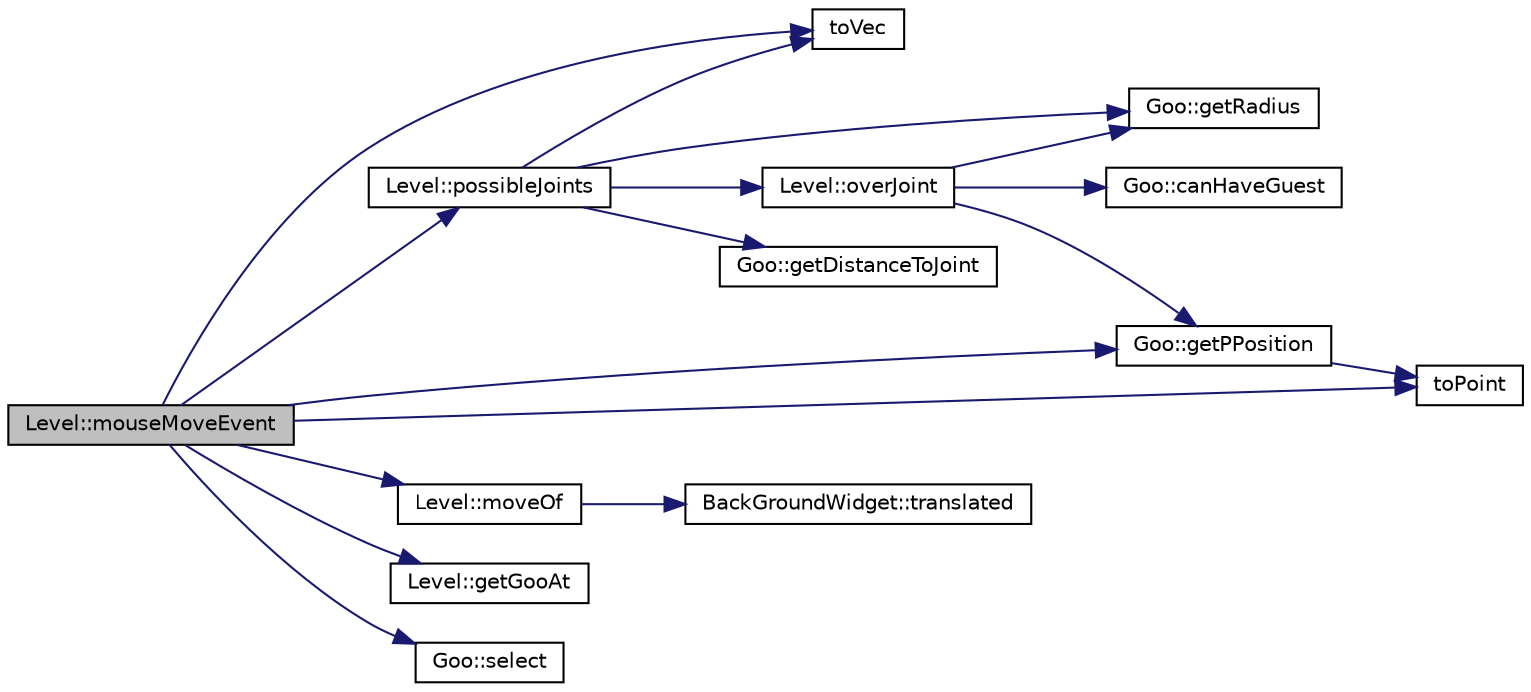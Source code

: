 digraph G
{
  edge [fontname="Helvetica",fontsize="10",labelfontname="Helvetica",labelfontsize="10"];
  node [fontname="Helvetica",fontsize="10",shape=record];
  rankdir="LR";
  Node1 [label="Level::mouseMoveEvent",height=0.2,width=0.4,color="black", fillcolor="grey75", style="filled" fontcolor="black"];
  Node1 -> Node2 [color="midnightblue",fontsize="10",style="solid",fontname="Helvetica"];
  Node2 [label="toVec",height=0.2,width=0.4,color="black", fillcolor="white", style="filled",URL="$d5/da5/tools_8h.html#a8dfdc7a5f23df015bdc2dd317531c528",tooltip="Convert a QPoint in a b2Vec2."];
  Node1 -> Node3 [color="midnightblue",fontsize="10",style="solid",fontname="Helvetica"];
  Node3 [label="Level::possibleJoints",height=0.2,width=0.4,color="black", fillcolor="white", style="filled",URL="$d2/d9d/classLevel.html#a621fa42856df90cfe131ccfa5cf283a3"];
  Node3 -> Node2 [color="midnightblue",fontsize="10",style="solid",fontname="Helvetica"];
  Node3 -> Node4 [color="midnightblue",fontsize="10",style="solid",fontname="Helvetica"];
  Node4 [label="Level::overJoint",height=0.2,width=0.4,color="black", fillcolor="white", style="filled",URL="$d2/d9d/classLevel.html#a4b6b70d2128a700906103c5b5c415f9e"];
  Node4 -> Node5 [color="midnightblue",fontsize="10",style="solid",fontname="Helvetica"];
  Node5 [label="Goo::getRadius",height=0.2,width=0.4,color="black", fillcolor="white", style="filled",URL="$d5/d5d/classGoo.html#ad0a35947fd97bfef88a7dc9b340536e0"];
  Node4 -> Node6 [color="midnightblue",fontsize="10",style="solid",fontname="Helvetica"];
  Node6 [label="Goo::getPPosition",height=0.2,width=0.4,color="black", fillcolor="white", style="filled",URL="$d5/d5d/classGoo.html#a7396488f837512c3e887f15fb82dcb8f"];
  Node6 -> Node7 [color="midnightblue",fontsize="10",style="solid",fontname="Helvetica"];
  Node7 [label="toPoint",height=0.2,width=0.4,color="black", fillcolor="white", style="filled",URL="$d5/da5/tools_8h.html#a94f703d943194650c89dfc581bab6b14",tooltip="Convert a b2Vec2 in a QPoint."];
  Node4 -> Node8 [color="midnightblue",fontsize="10",style="solid",fontname="Helvetica"];
  Node8 [label="Goo::canHaveGuest",height=0.2,width=0.4,color="black", fillcolor="white", style="filled",URL="$d5/d5d/classGoo.html#adffdee25f5a524db989cdbd9f4536857"];
  Node3 -> Node5 [color="midnightblue",fontsize="10",style="solid",fontname="Helvetica"];
  Node3 -> Node9 [color="midnightblue",fontsize="10",style="solid",fontname="Helvetica"];
  Node9 [label="Goo::getDistanceToJoint",height=0.2,width=0.4,color="black", fillcolor="white", style="filled",URL="$d5/d5d/classGoo.html#aefaad03bb584253a6f4466cc3a187b36"];
  Node1 -> Node6 [color="midnightblue",fontsize="10",style="solid",fontname="Helvetica"];
  Node1 -> Node7 [color="midnightblue",fontsize="10",style="solid",fontname="Helvetica"];
  Node1 -> Node10 [color="midnightblue",fontsize="10",style="solid",fontname="Helvetica"];
  Node10 [label="Level::moveOf",height=0.2,width=0.4,color="black", fillcolor="white", style="filled",URL="$d2/d9d/classLevel.html#a8fa0911e62e5d06be61c764dee7c1f2f"];
  Node10 -> Node11 [color="midnightblue",fontsize="10",style="solid",fontname="Helvetica"];
  Node11 [label="BackGroundWidget::translated",height=0.2,width=0.4,color="black", fillcolor="white", style="filled",URL="$d2/d7a/classBackGroundWidget.html#afe0c2da39c644ef0257830d923ae4b99"];
  Node1 -> Node12 [color="midnightblue",fontsize="10",style="solid",fontname="Helvetica"];
  Node12 [label="Level::getGooAt",height=0.2,width=0.4,color="black", fillcolor="white", style="filled",URL="$d2/d9d/classLevel.html#a4a2884bdd332ccf549bf8151a43f49a2"];
  Node1 -> Node13 [color="midnightblue",fontsize="10",style="solid",fontname="Helvetica"];
  Node13 [label="Goo::select",height=0.2,width=0.4,color="black", fillcolor="white", style="filled",URL="$d5/d5d/classGoo.html#aa5e061e1523403cf43f95d0a4bf1112f"];
}
